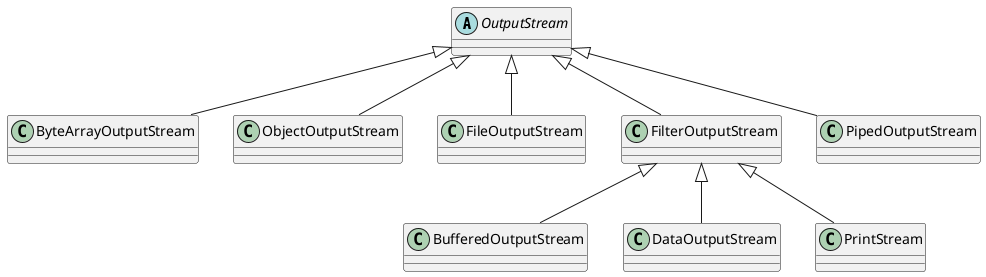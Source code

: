 @startuml
'https://plantuml.com/class-diagram

abstract class OutputStream
class ByteArrayOutputStream
class ObjectOutputStream
class FileOutputStream
class FilterOutputStream
class PipedOutputStream


class BufferedOutputStream
class DataOutputStream
class PrintStream

OutputStream <|-- ByteArrayOutputStream
OutputStream <|-- ObjectOutputStream
OutputStream <|-- FileOutputStream
OutputStream <|-- FilterOutputStream
OutputStream <|-- PipedOutputStream


FilterOutputStream <|-- BufferedOutputStream
FilterOutputStream <|-- DataOutputStream
FilterOutputStream <|-- PrintStream



@enduml